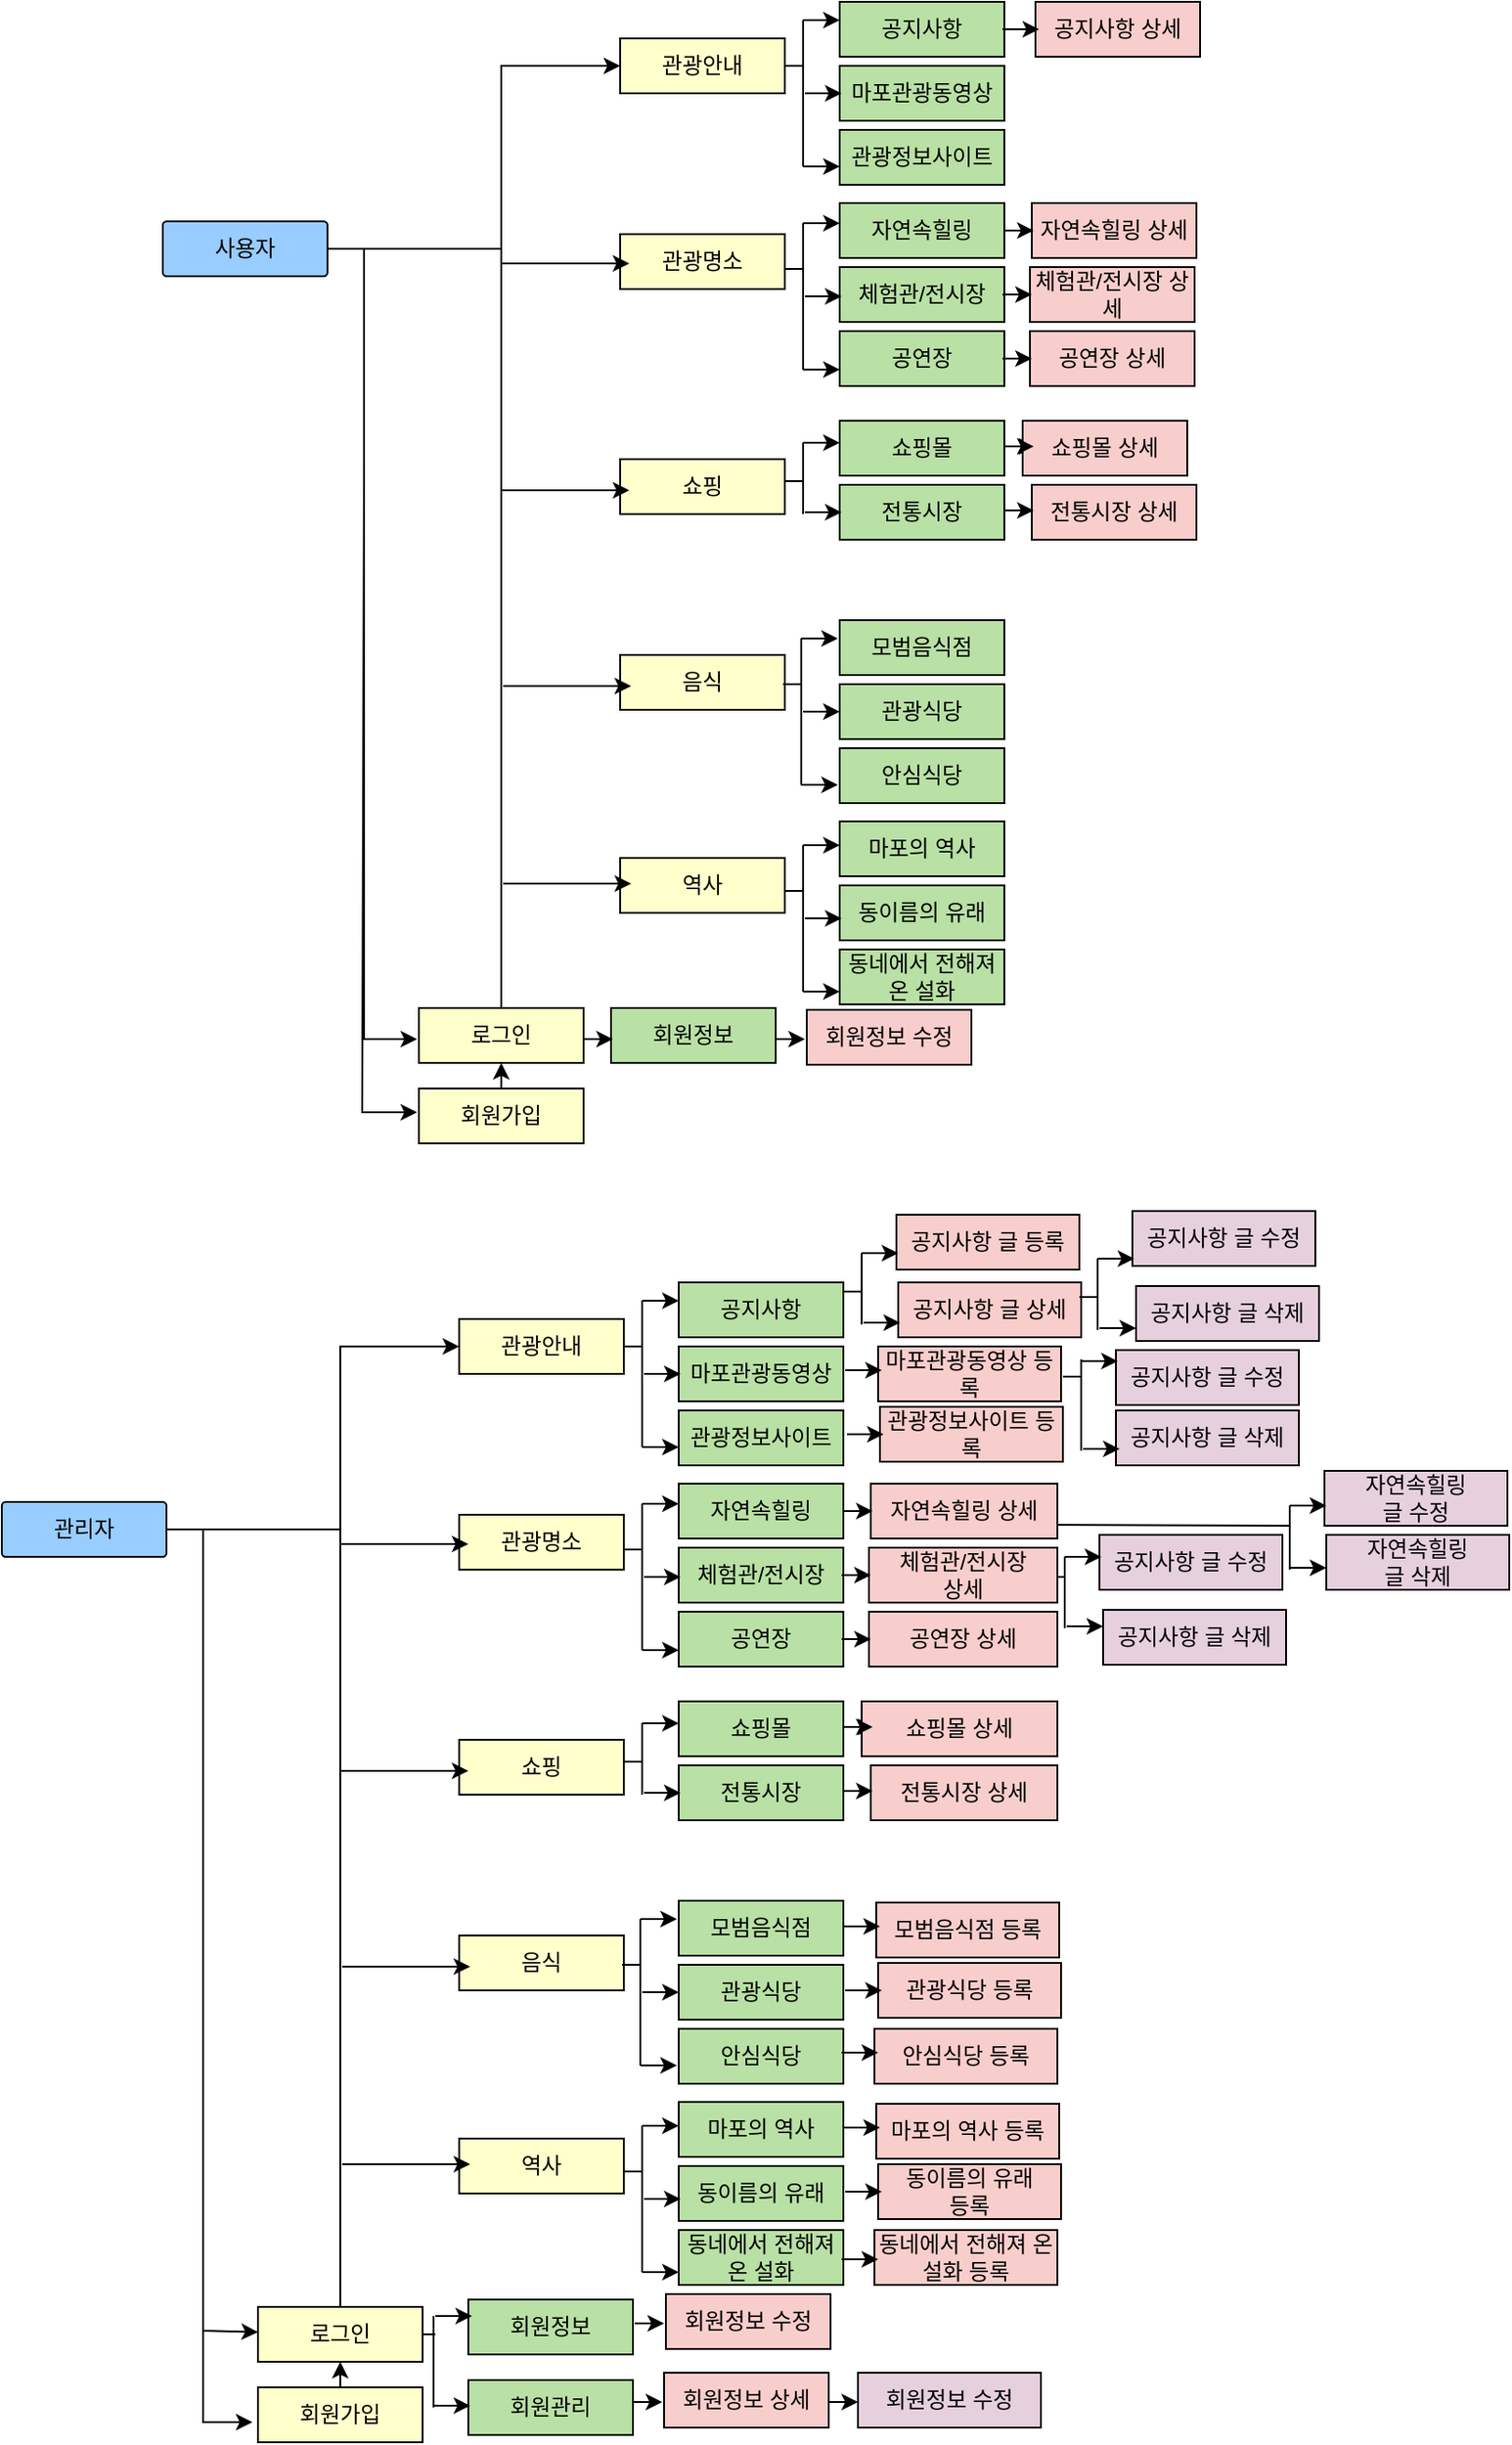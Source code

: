 <mxfile version="20.5.1" type="github">
  <diagram id="kgpKYQtTHZ0yAKxKKP6v" name="Page-1">
    <mxGraphModel dx="1662" dy="762" grid="1" gridSize="10" guides="1" tooltips="1" connect="1" arrows="1" fold="1" page="1" pageScale="1" pageWidth="850" pageHeight="1100" math="0" shadow="0">
      <root>
        <mxCell id="0" />
        <mxCell id="1" parent="0" />
        <mxCell id="wglulsc01303XSao3uGZ-1" value="사용자" style="rounded=1;whiteSpace=wrap;html=1;fillColor=#99CCFF;arcSize=7;" vertex="1" parent="1">
          <mxGeometry x="101" y="173" width="90" height="30" as="geometry" />
        </mxCell>
        <mxCell id="wglulsc01303XSao3uGZ-2" value="로그인" style="rounded=0;whiteSpace=wrap;html=1;fillColor=#FFFFCC;" vertex="1" parent="1">
          <mxGeometry x="241" y="603" width="90" height="30" as="geometry" />
        </mxCell>
        <mxCell id="wglulsc01303XSao3uGZ-3" value="회원가입" style="rounded=0;whiteSpace=wrap;html=1;fillColor=#FFFFCC;" vertex="1" parent="1">
          <mxGeometry x="241" y="647" width="90" height="30" as="geometry" />
        </mxCell>
        <mxCell id="wglulsc01303XSao3uGZ-4" value="관광안내" style="rounded=0;whiteSpace=wrap;html=1;fillColor=#FFFFCC;" vertex="1" parent="1">
          <mxGeometry x="351" y="73" width="90" height="30" as="geometry" />
        </mxCell>
        <mxCell id="wglulsc01303XSao3uGZ-5" value="관광명소" style="rounded=0;whiteSpace=wrap;html=1;fillColor=#FFFFCC;" vertex="1" parent="1">
          <mxGeometry x="351" y="180" width="90" height="30" as="geometry" />
        </mxCell>
        <mxCell id="wglulsc01303XSao3uGZ-6" value="쇼핑" style="rounded=0;whiteSpace=wrap;html=1;fillColor=#FFFFCC;" vertex="1" parent="1">
          <mxGeometry x="351" y="303" width="90" height="30" as="geometry" />
        </mxCell>
        <mxCell id="wglulsc01303XSao3uGZ-7" value="음식" style="rounded=0;whiteSpace=wrap;html=1;fillColor=#FFFFCC;" vertex="1" parent="1">
          <mxGeometry x="351" y="410" width="90" height="30" as="geometry" />
        </mxCell>
        <mxCell id="wglulsc01303XSao3uGZ-8" value="역사" style="rounded=0;whiteSpace=wrap;html=1;fillColor=#FFFFCC;" vertex="1" parent="1">
          <mxGeometry x="351" y="521" width="90" height="30" as="geometry" />
        </mxCell>
        <mxCell id="wglulsc01303XSao3uGZ-9" value="" style="endArrow=classic;html=1;rounded=0;exitX=1;exitY=0.5;exitDx=0;exitDy=0;" edge="1" parent="1" source="wglulsc01303XSao3uGZ-1">
          <mxGeometry width="50" height="50" relative="1" as="geometry">
            <mxPoint x="491" y="473" as="sourcePoint" />
            <mxPoint x="240" y="620" as="targetPoint" />
            <Array as="points">
              <mxPoint x="211" y="188" />
              <mxPoint x="211" y="620" />
            </Array>
          </mxGeometry>
        </mxCell>
        <mxCell id="wglulsc01303XSao3uGZ-10" value="" style="endArrow=classic;html=1;rounded=0;" edge="1" parent="1">
          <mxGeometry width="50" height="50" relative="1" as="geometry">
            <mxPoint x="211" y="303" as="sourcePoint" />
            <mxPoint x="240" y="660" as="targetPoint" />
            <Array as="points">
              <mxPoint x="210" y="660" />
            </Array>
          </mxGeometry>
        </mxCell>
        <mxCell id="wglulsc01303XSao3uGZ-11" value="" style="endArrow=classic;html=1;rounded=0;exitX=0.5;exitY=0;exitDx=0;exitDy=0;entryX=0.5;entryY=1;entryDx=0;entryDy=0;" edge="1" parent="1" source="wglulsc01303XSao3uGZ-3" target="wglulsc01303XSao3uGZ-2">
          <mxGeometry width="50" height="50" relative="1" as="geometry">
            <mxPoint x="491" y="787" as="sourcePoint" />
            <mxPoint x="541" y="737" as="targetPoint" />
          </mxGeometry>
        </mxCell>
        <mxCell id="wglulsc01303XSao3uGZ-12" value="" style="endArrow=classic;html=1;rounded=0;exitX=0.5;exitY=0;exitDx=0;exitDy=0;entryX=0;entryY=0.5;entryDx=0;entryDy=0;" edge="1" parent="1" source="wglulsc01303XSao3uGZ-2" target="wglulsc01303XSao3uGZ-4">
          <mxGeometry width="50" height="50" relative="1" as="geometry">
            <mxPoint x="491" y="473" as="sourcePoint" />
            <mxPoint x="281" y="63" as="targetPoint" />
            <Array as="points">
              <mxPoint x="286" y="88" />
            </Array>
          </mxGeometry>
        </mxCell>
        <mxCell id="wglulsc01303XSao3uGZ-13" value="" style="endArrow=none;html=1;rounded=0;" edge="1" parent="1">
          <mxGeometry width="50" height="50" relative="1" as="geometry">
            <mxPoint x="206" y="188" as="sourcePoint" />
            <mxPoint x="286" y="188" as="targetPoint" />
          </mxGeometry>
        </mxCell>
        <mxCell id="wglulsc01303XSao3uGZ-14" value="" style="endArrow=classic;html=1;rounded=0;entryX=0;entryY=0.5;entryDx=0;entryDy=0;" edge="1" parent="1">
          <mxGeometry width="50" height="50" relative="1" as="geometry">
            <mxPoint x="286" y="196" as="sourcePoint" />
            <mxPoint x="356" y="196" as="targetPoint" />
          </mxGeometry>
        </mxCell>
        <mxCell id="wglulsc01303XSao3uGZ-15" value="" style="endArrow=classic;html=1;rounded=0;entryX=0;entryY=0.5;entryDx=0;entryDy=0;" edge="1" parent="1">
          <mxGeometry width="50" height="50" relative="1" as="geometry">
            <mxPoint x="286" y="320" as="sourcePoint" />
            <mxPoint x="356" y="320" as="targetPoint" />
          </mxGeometry>
        </mxCell>
        <mxCell id="wglulsc01303XSao3uGZ-16" value="" style="endArrow=classic;html=1;rounded=0;entryX=0;entryY=0.5;entryDx=0;entryDy=0;" edge="1" parent="1">
          <mxGeometry width="50" height="50" relative="1" as="geometry">
            <mxPoint x="287" y="427" as="sourcePoint" />
            <mxPoint x="357" y="427" as="targetPoint" />
          </mxGeometry>
        </mxCell>
        <mxCell id="wglulsc01303XSao3uGZ-17" value="" style="endArrow=classic;html=1;rounded=0;entryX=0;entryY=0.5;entryDx=0;entryDy=0;" edge="1" parent="1">
          <mxGeometry width="50" height="50" relative="1" as="geometry">
            <mxPoint x="287" y="535" as="sourcePoint" />
            <mxPoint x="357" y="535" as="targetPoint" />
          </mxGeometry>
        </mxCell>
        <mxCell id="wglulsc01303XSao3uGZ-18" value="공지사항" style="rounded=0;whiteSpace=wrap;html=1;fillColor=#B9E0A5;" vertex="1" parent="1">
          <mxGeometry x="471" y="53" width="90" height="30" as="geometry" />
        </mxCell>
        <mxCell id="wglulsc01303XSao3uGZ-19" value="마포관광동영상" style="rounded=0;whiteSpace=wrap;html=1;fillColor=#B9E0A5;" vertex="1" parent="1">
          <mxGeometry x="471" y="88" width="90" height="30" as="geometry" />
        </mxCell>
        <mxCell id="wglulsc01303XSao3uGZ-20" value="관광정보사이트" style="rounded=0;whiteSpace=wrap;html=1;fillColor=#B9E0A5;" vertex="1" parent="1">
          <mxGeometry x="471" y="123" width="90" height="30" as="geometry" />
        </mxCell>
        <mxCell id="wglulsc01303XSao3uGZ-21" value="공지사항 상세" style="rounded=0;whiteSpace=wrap;html=1;fillColor=#F8CECC;" vertex="1" parent="1">
          <mxGeometry x="578" y="53" width="90" height="30" as="geometry" />
        </mxCell>
        <mxCell id="wglulsc01303XSao3uGZ-24" value="자연속힐링" style="rounded=0;whiteSpace=wrap;html=1;fillColor=#B9E0A5;" vertex="1" parent="1">
          <mxGeometry x="471" y="163" width="90" height="30" as="geometry" />
        </mxCell>
        <mxCell id="wglulsc01303XSao3uGZ-25" value="체험관/전시장" style="rounded=0;whiteSpace=wrap;html=1;fillColor=#B9E0A5;" vertex="1" parent="1">
          <mxGeometry x="471" y="198" width="90" height="30" as="geometry" />
        </mxCell>
        <mxCell id="wglulsc01303XSao3uGZ-26" value="공연장" style="rounded=0;whiteSpace=wrap;html=1;fillColor=#B9E0A5;" vertex="1" parent="1">
          <mxGeometry x="471" y="233" width="90" height="30" as="geometry" />
        </mxCell>
        <mxCell id="wglulsc01303XSao3uGZ-27" value="자연속힐링 상세" style="rounded=0;whiteSpace=wrap;html=1;fillColor=#F8CECC;" vertex="1" parent="1">
          <mxGeometry x="576" y="163" width="90" height="30" as="geometry" />
        </mxCell>
        <mxCell id="wglulsc01303XSao3uGZ-28" value="쇼핑몰" style="rounded=0;whiteSpace=wrap;html=1;fillColor=#B9E0A5;" vertex="1" parent="1">
          <mxGeometry x="471" y="282" width="90" height="30" as="geometry" />
        </mxCell>
        <mxCell id="wglulsc01303XSao3uGZ-29" value="전통시장" style="rounded=0;whiteSpace=wrap;html=1;fillColor=#B9E0A5;" vertex="1" parent="1">
          <mxGeometry x="471" y="317" width="90" height="30" as="geometry" />
        </mxCell>
        <mxCell id="wglulsc01303XSao3uGZ-31" value="쇼핑몰 상세" style="rounded=0;whiteSpace=wrap;html=1;fillColor=#FFFFFF;" vertex="1" parent="1">
          <mxGeometry x="571" y="282" width="90" height="30" as="geometry" />
        </mxCell>
        <mxCell id="wglulsc01303XSao3uGZ-32" value="모범음식점" style="rounded=0;whiteSpace=wrap;html=1;fillColor=#B9E0A5;" vertex="1" parent="1">
          <mxGeometry x="471" y="391" width="90" height="30" as="geometry" />
        </mxCell>
        <mxCell id="wglulsc01303XSao3uGZ-33" value="관광식당" style="rounded=0;whiteSpace=wrap;html=1;fillColor=#B9E0A5;" vertex="1" parent="1">
          <mxGeometry x="471" y="426" width="90" height="30" as="geometry" />
        </mxCell>
        <mxCell id="wglulsc01303XSao3uGZ-34" value="안심식당" style="rounded=0;whiteSpace=wrap;html=1;fillColor=#B9E0A5;" vertex="1" parent="1">
          <mxGeometry x="471" y="461" width="90" height="30" as="geometry" />
        </mxCell>
        <mxCell id="wglulsc01303XSao3uGZ-36" value="마포의 역사" style="rounded=0;whiteSpace=wrap;html=1;fillColor=#B9E0A5;" vertex="1" parent="1">
          <mxGeometry x="471" y="501" width="90" height="30" as="geometry" />
        </mxCell>
        <mxCell id="wglulsc01303XSao3uGZ-37" value="동이름의 유래" style="rounded=0;whiteSpace=wrap;html=1;fillColor=#B9E0A5;" vertex="1" parent="1">
          <mxGeometry x="471" y="536" width="90" height="30" as="geometry" />
        </mxCell>
        <mxCell id="wglulsc01303XSao3uGZ-38" value="동네에서 전해져 온 설화" style="rounded=0;whiteSpace=wrap;html=1;fillColor=#B9E0A5;" vertex="1" parent="1">
          <mxGeometry x="471" y="571" width="90" height="30" as="geometry" />
        </mxCell>
        <mxCell id="wglulsc01303XSao3uGZ-40" value="전통시장 상세" style="rounded=0;whiteSpace=wrap;html=1;fillColor=#F8CECC;" vertex="1" parent="1">
          <mxGeometry x="576" y="317" width="90" height="30" as="geometry" />
        </mxCell>
        <mxCell id="wglulsc01303XSao3uGZ-41" value="체험관/전시장 상세" style="rounded=0;whiteSpace=wrap;html=1;fillColor=#F8CECC;" vertex="1" parent="1">
          <mxGeometry x="575" y="198" width="90" height="30" as="geometry" />
        </mxCell>
        <mxCell id="wglulsc01303XSao3uGZ-42" value="공연장 상세" style="rounded=0;whiteSpace=wrap;html=1;fillColor=#F8CECC;" vertex="1" parent="1">
          <mxGeometry x="575" y="233" width="90" height="30" as="geometry" />
        </mxCell>
        <mxCell id="wglulsc01303XSao3uGZ-45" value="" style="endArrow=none;html=1;rounded=0;exitX=1;exitY=0.5;exitDx=0;exitDy=0;" edge="1" parent="1" source="wglulsc01303XSao3uGZ-4">
          <mxGeometry width="50" height="50" relative="1" as="geometry">
            <mxPoint x="491" y="363" as="sourcePoint" />
            <mxPoint x="451" y="88" as="targetPoint" />
          </mxGeometry>
        </mxCell>
        <mxCell id="wglulsc01303XSao3uGZ-47" value="" style="endArrow=none;html=1;rounded=0;" edge="1" parent="1">
          <mxGeometry width="50" height="50" relative="1" as="geometry">
            <mxPoint x="451" y="63" as="sourcePoint" />
            <mxPoint x="451" y="143" as="targetPoint" />
          </mxGeometry>
        </mxCell>
        <mxCell id="wglulsc01303XSao3uGZ-48" value="" style="endArrow=classic;html=1;rounded=0;" edge="1" parent="1">
          <mxGeometry width="50" height="50" relative="1" as="geometry">
            <mxPoint x="451" y="63" as="sourcePoint" />
            <mxPoint x="471" y="63" as="targetPoint" />
          </mxGeometry>
        </mxCell>
        <mxCell id="wglulsc01303XSao3uGZ-49" value="" style="endArrow=classic;html=1;rounded=0;" edge="1" parent="1">
          <mxGeometry width="50" height="50" relative="1" as="geometry">
            <mxPoint x="452" y="103" as="sourcePoint" />
            <mxPoint x="472" y="103" as="targetPoint" />
          </mxGeometry>
        </mxCell>
        <mxCell id="wglulsc01303XSao3uGZ-50" value="" style="endArrow=classic;html=1;rounded=0;" edge="1" parent="1">
          <mxGeometry width="50" height="50" relative="1" as="geometry">
            <mxPoint x="451" y="143" as="sourcePoint" />
            <mxPoint x="471" y="143" as="targetPoint" />
          </mxGeometry>
        </mxCell>
        <mxCell id="wglulsc01303XSao3uGZ-51" value="" style="endArrow=none;html=1;rounded=0;exitX=1;exitY=0.5;exitDx=0;exitDy=0;" edge="1" parent="1">
          <mxGeometry width="50" height="50" relative="1" as="geometry">
            <mxPoint x="441" y="199" as="sourcePoint" />
            <mxPoint x="451" y="199" as="targetPoint" />
          </mxGeometry>
        </mxCell>
        <mxCell id="wglulsc01303XSao3uGZ-52" value="" style="endArrow=none;html=1;rounded=0;" edge="1" parent="1">
          <mxGeometry width="50" height="50" relative="1" as="geometry">
            <mxPoint x="451" y="174" as="sourcePoint" />
            <mxPoint x="451" y="254" as="targetPoint" />
          </mxGeometry>
        </mxCell>
        <mxCell id="wglulsc01303XSao3uGZ-53" value="" style="endArrow=classic;html=1;rounded=0;" edge="1" parent="1">
          <mxGeometry width="50" height="50" relative="1" as="geometry">
            <mxPoint x="451" y="174" as="sourcePoint" />
            <mxPoint x="471" y="174" as="targetPoint" />
          </mxGeometry>
        </mxCell>
        <mxCell id="wglulsc01303XSao3uGZ-54" value="" style="endArrow=classic;html=1;rounded=0;" edge="1" parent="1">
          <mxGeometry width="50" height="50" relative="1" as="geometry">
            <mxPoint x="452" y="214" as="sourcePoint" />
            <mxPoint x="472" y="214" as="targetPoint" />
          </mxGeometry>
        </mxCell>
        <mxCell id="wglulsc01303XSao3uGZ-55" value="" style="endArrow=classic;html=1;rounded=0;" edge="1" parent="1">
          <mxGeometry width="50" height="50" relative="1" as="geometry">
            <mxPoint x="451" y="254" as="sourcePoint" />
            <mxPoint x="471" y="254" as="targetPoint" />
          </mxGeometry>
        </mxCell>
        <mxCell id="wglulsc01303XSao3uGZ-57" value="" style="endArrow=none;html=1;rounded=0;" edge="1" parent="1">
          <mxGeometry width="50" height="50" relative="1" as="geometry">
            <mxPoint x="451" y="294" as="sourcePoint" />
            <mxPoint x="451" y="333" as="targetPoint" />
          </mxGeometry>
        </mxCell>
        <mxCell id="wglulsc01303XSao3uGZ-58" value="" style="endArrow=classic;html=1;rounded=0;" edge="1" parent="1">
          <mxGeometry width="50" height="50" relative="1" as="geometry">
            <mxPoint x="451" y="294" as="sourcePoint" />
            <mxPoint x="471" y="294" as="targetPoint" />
          </mxGeometry>
        </mxCell>
        <mxCell id="wglulsc01303XSao3uGZ-59" value="" style="endArrow=classic;html=1;rounded=0;" edge="1" parent="1">
          <mxGeometry width="50" height="50" relative="1" as="geometry">
            <mxPoint x="452" y="332" as="sourcePoint" />
            <mxPoint x="472" y="332" as="targetPoint" />
          </mxGeometry>
        </mxCell>
        <mxCell id="wglulsc01303XSao3uGZ-61" value="" style="endArrow=none;html=1;rounded=0;exitX=1;exitY=0.5;exitDx=0;exitDy=0;" edge="1" parent="1">
          <mxGeometry width="50" height="50" relative="1" as="geometry">
            <mxPoint x="440" y="426" as="sourcePoint" />
            <mxPoint x="450" y="426" as="targetPoint" />
          </mxGeometry>
        </mxCell>
        <mxCell id="wglulsc01303XSao3uGZ-62" value="" style="endArrow=none;html=1;rounded=0;" edge="1" parent="1">
          <mxGeometry width="50" height="50" relative="1" as="geometry">
            <mxPoint x="450" y="401" as="sourcePoint" />
            <mxPoint x="450" y="481" as="targetPoint" />
          </mxGeometry>
        </mxCell>
        <mxCell id="wglulsc01303XSao3uGZ-63" value="" style="endArrow=classic;html=1;rounded=0;" edge="1" parent="1">
          <mxGeometry width="50" height="50" relative="1" as="geometry">
            <mxPoint x="450" y="401" as="sourcePoint" />
            <mxPoint x="470" y="401" as="targetPoint" />
          </mxGeometry>
        </mxCell>
        <mxCell id="wglulsc01303XSao3uGZ-64" value="" style="endArrow=classic;html=1;rounded=0;" edge="1" parent="1">
          <mxGeometry width="50" height="50" relative="1" as="geometry">
            <mxPoint x="451" y="441" as="sourcePoint" />
            <mxPoint x="471" y="441" as="targetPoint" />
          </mxGeometry>
        </mxCell>
        <mxCell id="wglulsc01303XSao3uGZ-65" value="" style="endArrow=classic;html=1;rounded=0;" edge="1" parent="1">
          <mxGeometry width="50" height="50" relative="1" as="geometry">
            <mxPoint x="450" y="481" as="sourcePoint" />
            <mxPoint x="470" y="481" as="targetPoint" />
          </mxGeometry>
        </mxCell>
        <mxCell id="wglulsc01303XSao3uGZ-66" value="" style="endArrow=none;html=1;rounded=0;exitX=1;exitY=0.5;exitDx=0;exitDy=0;" edge="1" parent="1">
          <mxGeometry width="50" height="50" relative="1" as="geometry">
            <mxPoint x="441" y="539" as="sourcePoint" />
            <mxPoint x="451" y="539" as="targetPoint" />
          </mxGeometry>
        </mxCell>
        <mxCell id="wglulsc01303XSao3uGZ-67" value="" style="endArrow=none;html=1;rounded=0;" edge="1" parent="1">
          <mxGeometry width="50" height="50" relative="1" as="geometry">
            <mxPoint x="451" y="514" as="sourcePoint" />
            <mxPoint x="451" y="594" as="targetPoint" />
          </mxGeometry>
        </mxCell>
        <mxCell id="wglulsc01303XSao3uGZ-68" value="" style="endArrow=classic;html=1;rounded=0;" edge="1" parent="1">
          <mxGeometry width="50" height="50" relative="1" as="geometry">
            <mxPoint x="451" y="514" as="sourcePoint" />
            <mxPoint x="471" y="514" as="targetPoint" />
          </mxGeometry>
        </mxCell>
        <mxCell id="wglulsc01303XSao3uGZ-69" value="" style="endArrow=classic;html=1;rounded=0;" edge="1" parent="1">
          <mxGeometry width="50" height="50" relative="1" as="geometry">
            <mxPoint x="452" y="554" as="sourcePoint" />
            <mxPoint x="472" y="554" as="targetPoint" />
          </mxGeometry>
        </mxCell>
        <mxCell id="wglulsc01303XSao3uGZ-70" value="" style="endArrow=classic;html=1;rounded=0;" edge="1" parent="1">
          <mxGeometry width="50" height="50" relative="1" as="geometry">
            <mxPoint x="451" y="594" as="sourcePoint" />
            <mxPoint x="471" y="594" as="targetPoint" />
          </mxGeometry>
        </mxCell>
        <mxCell id="wglulsc01303XSao3uGZ-71" value="" style="endArrow=classic;html=1;rounded=0;" edge="1" parent="1">
          <mxGeometry width="50" height="50" relative="1" as="geometry">
            <mxPoint x="560" y="68" as="sourcePoint" />
            <mxPoint x="580" y="68" as="targetPoint" />
          </mxGeometry>
        </mxCell>
        <mxCell id="wglulsc01303XSao3uGZ-72" value="" style="endArrow=classic;html=1;rounded=0;" edge="1" parent="1">
          <mxGeometry width="50" height="50" relative="1" as="geometry">
            <mxPoint x="561" y="178" as="sourcePoint" />
            <mxPoint x="577" y="178" as="targetPoint" />
          </mxGeometry>
        </mxCell>
        <mxCell id="wglulsc01303XSao3uGZ-73" value="" style="endArrow=classic;html=1;rounded=0;" edge="1" parent="1">
          <mxGeometry width="50" height="50" relative="1" as="geometry">
            <mxPoint x="560" y="213" as="sourcePoint" />
            <mxPoint x="576" y="213" as="targetPoint" />
          </mxGeometry>
        </mxCell>
        <mxCell id="wglulsc01303XSao3uGZ-74" value="" style="endArrow=classic;html=1;rounded=0;" edge="1" parent="1">
          <mxGeometry width="50" height="50" relative="1" as="geometry">
            <mxPoint x="560" y="248" as="sourcePoint" />
            <mxPoint x="576" y="248" as="targetPoint" />
          </mxGeometry>
        </mxCell>
        <mxCell id="wglulsc01303XSao3uGZ-75" value="" style="endArrow=classic;html=1;rounded=0;" edge="1" parent="1">
          <mxGeometry width="50" height="50" relative="1" as="geometry">
            <mxPoint x="562" y="296" as="sourcePoint" />
            <mxPoint x="578" y="296" as="targetPoint" />
          </mxGeometry>
        </mxCell>
        <mxCell id="wglulsc01303XSao3uGZ-77" value="" style="endArrow=classic;html=1;rounded=0;" edge="1" parent="1">
          <mxGeometry width="50" height="50" relative="1" as="geometry">
            <mxPoint x="561" y="331" as="sourcePoint" />
            <mxPoint x="577" y="331" as="targetPoint" />
          </mxGeometry>
        </mxCell>
        <mxCell id="wglulsc01303XSao3uGZ-78" value="회원정보" style="rounded=0;whiteSpace=wrap;html=1;fillColor=#B9E0A5;" vertex="1" parent="1">
          <mxGeometry x="346" y="603" width="90" height="30" as="geometry" />
        </mxCell>
        <mxCell id="wglulsc01303XSao3uGZ-79" value="" style="endArrow=classic;html=1;rounded=0;" edge="1" parent="1">
          <mxGeometry width="50" height="50" relative="1" as="geometry">
            <mxPoint x="331" y="620" as="sourcePoint" />
            <mxPoint x="347" y="620" as="targetPoint" />
          </mxGeometry>
        </mxCell>
        <mxCell id="wglulsc01303XSao3uGZ-80" value="쇼핑몰 상세" style="whiteSpace=wrap;html=1;fillColor=#F8CECC;" vertex="1" parent="1">
          <mxGeometry x="571" y="282" width="90" height="30" as="geometry" />
        </mxCell>
        <mxCell id="wglulsc01303XSao3uGZ-82" value="" style="endArrow=none;html=1;rounded=0;exitX=1;exitY=0.5;exitDx=0;exitDy=0;" edge="1" parent="1">
          <mxGeometry width="50" height="50" relative="1" as="geometry">
            <mxPoint x="441" y="315" as="sourcePoint" />
            <mxPoint x="451" y="315" as="targetPoint" />
          </mxGeometry>
        </mxCell>
        <mxCell id="wglulsc01303XSao3uGZ-83" value="" style="endArrow=classic;html=1;rounded=0;" edge="1" parent="1">
          <mxGeometry width="50" height="50" relative="1" as="geometry">
            <mxPoint x="561" y="296" as="sourcePoint" />
            <mxPoint x="577" y="296" as="targetPoint" />
          </mxGeometry>
        </mxCell>
        <mxCell id="wglulsc01303XSao3uGZ-155" value="관리자" style="rounded=1;whiteSpace=wrap;html=1;fillColor=#99CCFF;arcSize=7;" vertex="1" parent="1">
          <mxGeometry x="13" y="873" width="90" height="30" as="geometry" />
        </mxCell>
        <mxCell id="wglulsc01303XSao3uGZ-156" value="로그인" style="rounded=0;whiteSpace=wrap;html=1;fillColor=#FFFFCC;" vertex="1" parent="1">
          <mxGeometry x="153" y="1313" width="90" height="30" as="geometry" />
        </mxCell>
        <mxCell id="wglulsc01303XSao3uGZ-157" value="회원가입" style="rounded=0;whiteSpace=wrap;html=1;fillColor=#FFFFCC;" vertex="1" parent="1">
          <mxGeometry x="153" y="1357" width="90" height="30" as="geometry" />
        </mxCell>
        <mxCell id="wglulsc01303XSao3uGZ-158" value="관광안내" style="rounded=0;whiteSpace=wrap;html=1;fillColor=#FFFFCC;" vertex="1" parent="1">
          <mxGeometry x="263" y="773" width="90" height="30" as="geometry" />
        </mxCell>
        <mxCell id="wglulsc01303XSao3uGZ-159" value="관광명소" style="rounded=0;whiteSpace=wrap;html=1;fillColor=#FFFFCC;" vertex="1" parent="1">
          <mxGeometry x="263" y="880" width="90" height="30" as="geometry" />
        </mxCell>
        <mxCell id="wglulsc01303XSao3uGZ-160" value="쇼핑" style="rounded=0;whiteSpace=wrap;html=1;fillColor=#FFFFCC;" vertex="1" parent="1">
          <mxGeometry x="263" y="1003" width="90" height="30" as="geometry" />
        </mxCell>
        <mxCell id="wglulsc01303XSao3uGZ-161" value="음식" style="rounded=0;whiteSpace=wrap;html=1;fillColor=#FFFFCC;" vertex="1" parent="1">
          <mxGeometry x="263" y="1110" width="90" height="30" as="geometry" />
        </mxCell>
        <mxCell id="wglulsc01303XSao3uGZ-162" value="역사" style="rounded=0;whiteSpace=wrap;html=1;fillColor=#FFFFCC;" vertex="1" parent="1">
          <mxGeometry x="263" y="1221" width="90" height="30" as="geometry" />
        </mxCell>
        <mxCell id="wglulsc01303XSao3uGZ-163" value="" style="endArrow=classic;html=1;rounded=0;exitX=1;exitY=0.5;exitDx=0;exitDy=0;" edge="1" parent="1" source="wglulsc01303XSao3uGZ-155" target="wglulsc01303XSao3uGZ-156">
          <mxGeometry width="50" height="50" relative="1" as="geometry">
            <mxPoint x="403" y="1173" as="sourcePoint" />
            <mxPoint x="163" y="953" as="targetPoint" />
            <Array as="points">
              <mxPoint x="123" y="888" />
              <mxPoint x="123" y="1326" />
            </Array>
          </mxGeometry>
        </mxCell>
        <mxCell id="wglulsc01303XSao3uGZ-164" value="" style="endArrow=classic;html=1;rounded=0;" edge="1" parent="1">
          <mxGeometry width="50" height="50" relative="1" as="geometry">
            <mxPoint x="123" y="1003" as="sourcePoint" />
            <mxPoint x="150" y="1376" as="targetPoint" />
            <Array as="points">
              <mxPoint x="123" y="1376" />
            </Array>
          </mxGeometry>
        </mxCell>
        <mxCell id="wglulsc01303XSao3uGZ-165" value="" style="endArrow=classic;html=1;rounded=0;exitX=0.5;exitY=0;exitDx=0;exitDy=0;entryX=0.5;entryY=1;entryDx=0;entryDy=0;" edge="1" parent="1" source="wglulsc01303XSao3uGZ-157" target="wglulsc01303XSao3uGZ-156">
          <mxGeometry width="50" height="50" relative="1" as="geometry">
            <mxPoint x="403" y="1497" as="sourcePoint" />
            <mxPoint x="453" y="1447" as="targetPoint" />
          </mxGeometry>
        </mxCell>
        <mxCell id="wglulsc01303XSao3uGZ-166" value="" style="endArrow=classic;html=1;rounded=0;exitX=0.5;exitY=0;exitDx=0;exitDy=0;entryX=0;entryY=0.5;entryDx=0;entryDy=0;" edge="1" parent="1" source="wglulsc01303XSao3uGZ-156" target="wglulsc01303XSao3uGZ-158">
          <mxGeometry width="50" height="50" relative="1" as="geometry">
            <mxPoint x="403" y="1173" as="sourcePoint" />
            <mxPoint x="193" y="763" as="targetPoint" />
            <Array as="points">
              <mxPoint x="198" y="788" />
            </Array>
          </mxGeometry>
        </mxCell>
        <mxCell id="wglulsc01303XSao3uGZ-167" value="" style="endArrow=none;html=1;rounded=0;" edge="1" parent="1">
          <mxGeometry width="50" height="50" relative="1" as="geometry">
            <mxPoint x="118" y="888" as="sourcePoint" />
            <mxPoint x="198" y="888" as="targetPoint" />
          </mxGeometry>
        </mxCell>
        <mxCell id="wglulsc01303XSao3uGZ-168" value="" style="endArrow=classic;html=1;rounded=0;entryX=0;entryY=0.5;entryDx=0;entryDy=0;" edge="1" parent="1">
          <mxGeometry width="50" height="50" relative="1" as="geometry">
            <mxPoint x="198" y="896" as="sourcePoint" />
            <mxPoint x="268" y="896" as="targetPoint" />
          </mxGeometry>
        </mxCell>
        <mxCell id="wglulsc01303XSao3uGZ-169" value="" style="endArrow=classic;html=1;rounded=0;entryX=0;entryY=0.5;entryDx=0;entryDy=0;" edge="1" parent="1">
          <mxGeometry width="50" height="50" relative="1" as="geometry">
            <mxPoint x="198" y="1020" as="sourcePoint" />
            <mxPoint x="268" y="1020" as="targetPoint" />
          </mxGeometry>
        </mxCell>
        <mxCell id="wglulsc01303XSao3uGZ-170" value="" style="endArrow=classic;html=1;rounded=0;entryX=0;entryY=0.5;entryDx=0;entryDy=0;" edge="1" parent="1">
          <mxGeometry width="50" height="50" relative="1" as="geometry">
            <mxPoint x="199" y="1127" as="sourcePoint" />
            <mxPoint x="269" y="1127" as="targetPoint" />
          </mxGeometry>
        </mxCell>
        <mxCell id="wglulsc01303XSao3uGZ-171" value="" style="endArrow=classic;html=1;rounded=0;entryX=0;entryY=0.5;entryDx=0;entryDy=0;" edge="1" parent="1">
          <mxGeometry width="50" height="50" relative="1" as="geometry">
            <mxPoint x="199" y="1235" as="sourcePoint" />
            <mxPoint x="269" y="1235" as="targetPoint" />
          </mxGeometry>
        </mxCell>
        <mxCell id="wglulsc01303XSao3uGZ-172" value="공지사항" style="rounded=0;whiteSpace=wrap;html=1;fillColor=#B9E0A5;" vertex="1" parent="1">
          <mxGeometry x="383" y="753" width="90" height="30" as="geometry" />
        </mxCell>
        <mxCell id="wglulsc01303XSao3uGZ-173" value="마포관광동영상" style="rounded=0;whiteSpace=wrap;html=1;fillColor=#B9E0A5;" vertex="1" parent="1">
          <mxGeometry x="383" y="788" width="90" height="30" as="geometry" />
        </mxCell>
        <mxCell id="wglulsc01303XSao3uGZ-174" value="관광정보사이트" style="rounded=0;whiteSpace=wrap;html=1;fillColor=#B9E0A5;" vertex="1" parent="1">
          <mxGeometry x="383" y="823" width="90" height="30" as="geometry" />
        </mxCell>
        <mxCell id="wglulsc01303XSao3uGZ-175" value="공지사항 글 상세" style="rounded=0;whiteSpace=wrap;html=1;fillColor=#F8CECC;" vertex="1" parent="1">
          <mxGeometry x="503" y="753" width="100" height="30" as="geometry" />
        </mxCell>
        <mxCell id="wglulsc01303XSao3uGZ-176" value="자연속힐링" style="rounded=0;whiteSpace=wrap;html=1;fillColor=#B9E0A5;" vertex="1" parent="1">
          <mxGeometry x="383" y="863" width="90" height="30" as="geometry" />
        </mxCell>
        <mxCell id="wglulsc01303XSao3uGZ-177" value="체험관/전시장" style="rounded=0;whiteSpace=wrap;html=1;fillColor=#B9E0A5;" vertex="1" parent="1">
          <mxGeometry x="383" y="898" width="90" height="30" as="geometry" />
        </mxCell>
        <mxCell id="wglulsc01303XSao3uGZ-178" value="공연장" style="rounded=0;whiteSpace=wrap;html=1;fillColor=#B9E0A5;" vertex="1" parent="1">
          <mxGeometry x="383" y="933" width="90" height="30" as="geometry" />
        </mxCell>
        <mxCell id="wglulsc01303XSao3uGZ-179" value="자연속힐링 상세" style="rounded=0;whiteSpace=wrap;html=1;fillColor=#F8CECC;" vertex="1" parent="1">
          <mxGeometry x="488" y="863" width="102" height="30" as="geometry" />
        </mxCell>
        <mxCell id="wglulsc01303XSao3uGZ-180" value="쇼핑몰" style="rounded=0;whiteSpace=wrap;html=1;fillColor=#B9E0A5;" vertex="1" parent="1">
          <mxGeometry x="383" y="982" width="90" height="30" as="geometry" />
        </mxCell>
        <mxCell id="wglulsc01303XSao3uGZ-181" value="전통시장" style="rounded=0;whiteSpace=wrap;html=1;fillColor=#B9E0A5;" vertex="1" parent="1">
          <mxGeometry x="383" y="1017" width="90" height="30" as="geometry" />
        </mxCell>
        <mxCell id="wglulsc01303XSao3uGZ-182" value="쇼핑몰 상세" style="rounded=0;whiteSpace=wrap;html=1;fillColor=#FFFFFF;" vertex="1" parent="1">
          <mxGeometry x="483" y="982" width="90" height="30" as="geometry" />
        </mxCell>
        <mxCell id="wglulsc01303XSao3uGZ-183" value="모범음식점" style="rounded=0;whiteSpace=wrap;html=1;fillColor=#B9E0A5;" vertex="1" parent="1">
          <mxGeometry x="383" y="1091" width="90" height="30" as="geometry" />
        </mxCell>
        <mxCell id="wglulsc01303XSao3uGZ-184" value="관광식당" style="rounded=0;whiteSpace=wrap;html=1;fillColor=#B9E0A5;" vertex="1" parent="1">
          <mxGeometry x="383" y="1126" width="90" height="30" as="geometry" />
        </mxCell>
        <mxCell id="wglulsc01303XSao3uGZ-185" value="안심식당" style="rounded=0;whiteSpace=wrap;html=1;fillColor=#B9E0A5;" vertex="1" parent="1">
          <mxGeometry x="383" y="1161" width="90" height="30" as="geometry" />
        </mxCell>
        <mxCell id="wglulsc01303XSao3uGZ-186" value="마포의 역사" style="rounded=0;whiteSpace=wrap;html=1;fillColor=#B9E0A5;" vertex="1" parent="1">
          <mxGeometry x="383" y="1201" width="90" height="30" as="geometry" />
        </mxCell>
        <mxCell id="wglulsc01303XSao3uGZ-187" value="동이름의 유래" style="rounded=0;whiteSpace=wrap;html=1;fillColor=#B9E0A5;" vertex="1" parent="1">
          <mxGeometry x="383" y="1236" width="90" height="30" as="geometry" />
        </mxCell>
        <mxCell id="wglulsc01303XSao3uGZ-188" value="동네에서 전해져 온 설화" style="rounded=0;whiteSpace=wrap;html=1;fillColor=#B9E0A5;" vertex="1" parent="1">
          <mxGeometry x="383" y="1271" width="90" height="30" as="geometry" />
        </mxCell>
        <mxCell id="wglulsc01303XSao3uGZ-189" value="전통시장 상세" style="rounded=0;whiteSpace=wrap;html=1;fillColor=#F8CECC;" vertex="1" parent="1">
          <mxGeometry x="488" y="1017" width="102" height="30" as="geometry" />
        </mxCell>
        <mxCell id="wglulsc01303XSao3uGZ-190" value="체험관/전시장 &lt;br&gt;상세" style="rounded=0;whiteSpace=wrap;html=1;fillColor=#F8CECC;" vertex="1" parent="1">
          <mxGeometry x="487" y="898" width="103" height="30" as="geometry" />
        </mxCell>
        <mxCell id="wglulsc01303XSao3uGZ-191" value="공연장 상세" style="rounded=0;whiteSpace=wrap;html=1;fillColor=#F8CECC;" vertex="1" parent="1">
          <mxGeometry x="487" y="933" width="103" height="30" as="geometry" />
        </mxCell>
        <mxCell id="wglulsc01303XSao3uGZ-192" value="" style="endArrow=none;html=1;rounded=0;exitX=1;exitY=0.5;exitDx=0;exitDy=0;" edge="1" parent="1" source="wglulsc01303XSao3uGZ-158">
          <mxGeometry width="50" height="50" relative="1" as="geometry">
            <mxPoint x="403" y="1063" as="sourcePoint" />
            <mxPoint x="363" y="788" as="targetPoint" />
          </mxGeometry>
        </mxCell>
        <mxCell id="wglulsc01303XSao3uGZ-193" value="" style="endArrow=none;html=1;rounded=0;" edge="1" parent="1">
          <mxGeometry width="50" height="50" relative="1" as="geometry">
            <mxPoint x="363" y="763" as="sourcePoint" />
            <mxPoint x="363" y="843" as="targetPoint" />
          </mxGeometry>
        </mxCell>
        <mxCell id="wglulsc01303XSao3uGZ-194" value="" style="endArrow=classic;html=1;rounded=0;" edge="1" parent="1">
          <mxGeometry width="50" height="50" relative="1" as="geometry">
            <mxPoint x="363" y="763" as="sourcePoint" />
            <mxPoint x="383" y="763" as="targetPoint" />
          </mxGeometry>
        </mxCell>
        <mxCell id="wglulsc01303XSao3uGZ-195" value="" style="endArrow=classic;html=1;rounded=0;" edge="1" parent="1">
          <mxGeometry width="50" height="50" relative="1" as="geometry">
            <mxPoint x="364" y="803" as="sourcePoint" />
            <mxPoint x="384" y="803" as="targetPoint" />
          </mxGeometry>
        </mxCell>
        <mxCell id="wglulsc01303XSao3uGZ-196" value="" style="endArrow=classic;html=1;rounded=0;" edge="1" parent="1">
          <mxGeometry width="50" height="50" relative="1" as="geometry">
            <mxPoint x="363" y="843" as="sourcePoint" />
            <mxPoint x="383" y="843" as="targetPoint" />
          </mxGeometry>
        </mxCell>
        <mxCell id="wglulsc01303XSao3uGZ-197" value="" style="endArrow=none;html=1;rounded=0;exitX=1;exitY=0.5;exitDx=0;exitDy=0;" edge="1" parent="1">
          <mxGeometry width="50" height="50" relative="1" as="geometry">
            <mxPoint x="353" y="899" as="sourcePoint" />
            <mxPoint x="363" y="899" as="targetPoint" />
          </mxGeometry>
        </mxCell>
        <mxCell id="wglulsc01303XSao3uGZ-198" value="" style="endArrow=none;html=1;rounded=0;" edge="1" parent="1">
          <mxGeometry width="50" height="50" relative="1" as="geometry">
            <mxPoint x="363" y="874" as="sourcePoint" />
            <mxPoint x="363" y="954" as="targetPoint" />
          </mxGeometry>
        </mxCell>
        <mxCell id="wglulsc01303XSao3uGZ-199" value="" style="endArrow=classic;html=1;rounded=0;" edge="1" parent="1">
          <mxGeometry width="50" height="50" relative="1" as="geometry">
            <mxPoint x="363" y="874" as="sourcePoint" />
            <mxPoint x="383" y="874" as="targetPoint" />
          </mxGeometry>
        </mxCell>
        <mxCell id="wglulsc01303XSao3uGZ-200" value="" style="endArrow=classic;html=1;rounded=0;" edge="1" parent="1">
          <mxGeometry width="50" height="50" relative="1" as="geometry">
            <mxPoint x="364" y="914" as="sourcePoint" />
            <mxPoint x="384" y="914" as="targetPoint" />
          </mxGeometry>
        </mxCell>
        <mxCell id="wglulsc01303XSao3uGZ-201" value="" style="endArrow=classic;html=1;rounded=0;" edge="1" parent="1">
          <mxGeometry width="50" height="50" relative="1" as="geometry">
            <mxPoint x="363" y="954" as="sourcePoint" />
            <mxPoint x="383" y="954" as="targetPoint" />
          </mxGeometry>
        </mxCell>
        <mxCell id="wglulsc01303XSao3uGZ-202" value="" style="endArrow=none;html=1;rounded=0;" edge="1" parent="1">
          <mxGeometry width="50" height="50" relative="1" as="geometry">
            <mxPoint x="363" y="994" as="sourcePoint" />
            <mxPoint x="363" y="1033" as="targetPoint" />
          </mxGeometry>
        </mxCell>
        <mxCell id="wglulsc01303XSao3uGZ-203" value="" style="endArrow=classic;html=1;rounded=0;" edge="1" parent="1">
          <mxGeometry width="50" height="50" relative="1" as="geometry">
            <mxPoint x="363" y="994" as="sourcePoint" />
            <mxPoint x="383" y="994" as="targetPoint" />
          </mxGeometry>
        </mxCell>
        <mxCell id="wglulsc01303XSao3uGZ-204" value="" style="endArrow=classic;html=1;rounded=0;" edge="1" parent="1">
          <mxGeometry width="50" height="50" relative="1" as="geometry">
            <mxPoint x="364" y="1032" as="sourcePoint" />
            <mxPoint x="384" y="1032" as="targetPoint" />
          </mxGeometry>
        </mxCell>
        <mxCell id="wglulsc01303XSao3uGZ-205" value="" style="endArrow=none;html=1;rounded=0;exitX=1;exitY=0.5;exitDx=0;exitDy=0;" edge="1" parent="1">
          <mxGeometry width="50" height="50" relative="1" as="geometry">
            <mxPoint x="352" y="1126" as="sourcePoint" />
            <mxPoint x="362" y="1126" as="targetPoint" />
          </mxGeometry>
        </mxCell>
        <mxCell id="wglulsc01303XSao3uGZ-206" value="" style="endArrow=none;html=1;rounded=0;" edge="1" parent="1">
          <mxGeometry width="50" height="50" relative="1" as="geometry">
            <mxPoint x="362" y="1101" as="sourcePoint" />
            <mxPoint x="362" y="1181" as="targetPoint" />
          </mxGeometry>
        </mxCell>
        <mxCell id="wglulsc01303XSao3uGZ-207" value="" style="endArrow=classic;html=1;rounded=0;" edge="1" parent="1">
          <mxGeometry width="50" height="50" relative="1" as="geometry">
            <mxPoint x="362" y="1101" as="sourcePoint" />
            <mxPoint x="382" y="1101" as="targetPoint" />
          </mxGeometry>
        </mxCell>
        <mxCell id="wglulsc01303XSao3uGZ-208" value="" style="endArrow=classic;html=1;rounded=0;" edge="1" parent="1">
          <mxGeometry width="50" height="50" relative="1" as="geometry">
            <mxPoint x="363" y="1141" as="sourcePoint" />
            <mxPoint x="383" y="1141" as="targetPoint" />
          </mxGeometry>
        </mxCell>
        <mxCell id="wglulsc01303XSao3uGZ-209" value="" style="endArrow=classic;html=1;rounded=0;" edge="1" parent="1">
          <mxGeometry width="50" height="50" relative="1" as="geometry">
            <mxPoint x="362" y="1181" as="sourcePoint" />
            <mxPoint x="382" y="1181" as="targetPoint" />
          </mxGeometry>
        </mxCell>
        <mxCell id="wglulsc01303XSao3uGZ-210" value="" style="endArrow=none;html=1;rounded=0;exitX=1;exitY=0.5;exitDx=0;exitDy=0;" edge="1" parent="1">
          <mxGeometry width="50" height="50" relative="1" as="geometry">
            <mxPoint x="353" y="1239" as="sourcePoint" />
            <mxPoint x="363" y="1239" as="targetPoint" />
          </mxGeometry>
        </mxCell>
        <mxCell id="wglulsc01303XSao3uGZ-211" value="" style="endArrow=none;html=1;rounded=0;" edge="1" parent="1">
          <mxGeometry width="50" height="50" relative="1" as="geometry">
            <mxPoint x="363" y="1214" as="sourcePoint" />
            <mxPoint x="363" y="1294" as="targetPoint" />
          </mxGeometry>
        </mxCell>
        <mxCell id="wglulsc01303XSao3uGZ-212" value="" style="endArrow=classic;html=1;rounded=0;" edge="1" parent="1">
          <mxGeometry width="50" height="50" relative="1" as="geometry">
            <mxPoint x="363" y="1214" as="sourcePoint" />
            <mxPoint x="383" y="1214" as="targetPoint" />
          </mxGeometry>
        </mxCell>
        <mxCell id="wglulsc01303XSao3uGZ-213" value="" style="endArrow=classic;html=1;rounded=0;" edge="1" parent="1">
          <mxGeometry width="50" height="50" relative="1" as="geometry">
            <mxPoint x="364" y="1254" as="sourcePoint" />
            <mxPoint x="384" y="1254" as="targetPoint" />
          </mxGeometry>
        </mxCell>
        <mxCell id="wglulsc01303XSao3uGZ-214" value="" style="endArrow=classic;html=1;rounded=0;" edge="1" parent="1">
          <mxGeometry width="50" height="50" relative="1" as="geometry">
            <mxPoint x="363" y="1294" as="sourcePoint" />
            <mxPoint x="383" y="1294" as="targetPoint" />
          </mxGeometry>
        </mxCell>
        <mxCell id="wglulsc01303XSao3uGZ-216" value="" style="endArrow=classic;html=1;rounded=0;" edge="1" parent="1">
          <mxGeometry width="50" height="50" relative="1" as="geometry">
            <mxPoint x="473" y="878" as="sourcePoint" />
            <mxPoint x="489" y="878" as="targetPoint" />
          </mxGeometry>
        </mxCell>
        <mxCell id="wglulsc01303XSao3uGZ-217" value="" style="endArrow=classic;html=1;rounded=0;" edge="1" parent="1">
          <mxGeometry width="50" height="50" relative="1" as="geometry">
            <mxPoint x="472" y="913" as="sourcePoint" />
            <mxPoint x="488" y="913" as="targetPoint" />
          </mxGeometry>
        </mxCell>
        <mxCell id="wglulsc01303XSao3uGZ-218" value="" style="endArrow=classic;html=1;rounded=0;" edge="1" parent="1">
          <mxGeometry width="50" height="50" relative="1" as="geometry">
            <mxPoint x="472" y="948" as="sourcePoint" />
            <mxPoint x="488" y="948" as="targetPoint" />
          </mxGeometry>
        </mxCell>
        <mxCell id="wglulsc01303XSao3uGZ-219" value="" style="endArrow=classic;html=1;rounded=0;" edge="1" parent="1">
          <mxGeometry width="50" height="50" relative="1" as="geometry">
            <mxPoint x="474" y="996" as="sourcePoint" />
            <mxPoint x="490" y="996" as="targetPoint" />
          </mxGeometry>
        </mxCell>
        <mxCell id="wglulsc01303XSao3uGZ-220" value="" style="endArrow=classic;html=1;rounded=0;" edge="1" parent="1">
          <mxGeometry width="50" height="50" relative="1" as="geometry">
            <mxPoint x="473" y="1031" as="sourcePoint" />
            <mxPoint x="489" y="1031" as="targetPoint" />
          </mxGeometry>
        </mxCell>
        <mxCell id="wglulsc01303XSao3uGZ-221" value="회원정보" style="rounded=0;whiteSpace=wrap;html=1;fillColor=#B9E0A5;" vertex="1" parent="1">
          <mxGeometry x="268" y="1309" width="90" height="30" as="geometry" />
        </mxCell>
        <mxCell id="wglulsc01303XSao3uGZ-223" value="쇼핑몰 상세" style="whiteSpace=wrap;html=1;fillColor=#F8CECC;" vertex="1" parent="1">
          <mxGeometry x="483" y="982" width="107" height="30" as="geometry" />
        </mxCell>
        <mxCell id="wglulsc01303XSao3uGZ-224" value="" style="endArrow=none;html=1;rounded=0;exitX=1;exitY=0.5;exitDx=0;exitDy=0;" edge="1" parent="1">
          <mxGeometry width="50" height="50" relative="1" as="geometry">
            <mxPoint x="353" y="1015" as="sourcePoint" />
            <mxPoint x="363" y="1015" as="targetPoint" />
          </mxGeometry>
        </mxCell>
        <mxCell id="wglulsc01303XSao3uGZ-225" value="" style="endArrow=classic;html=1;rounded=0;" edge="1" parent="1">
          <mxGeometry width="50" height="50" relative="1" as="geometry">
            <mxPoint x="473" y="996" as="sourcePoint" />
            <mxPoint x="489" y="996" as="targetPoint" />
          </mxGeometry>
        </mxCell>
        <mxCell id="wglulsc01303XSao3uGZ-226" value="회원관리" style="rounded=0;whiteSpace=wrap;html=1;fillColor=#B9E0A5;" vertex="1" parent="1">
          <mxGeometry x="268" y="1353" width="90" height="30" as="geometry" />
        </mxCell>
        <mxCell id="wglulsc01303XSao3uGZ-227" value="" style="endArrow=none;html=1;rounded=0;exitX=1;exitY=0.5;exitDx=0;exitDy=0;" edge="1" parent="1" source="wglulsc01303XSao3uGZ-156">
          <mxGeometry width="50" height="50" relative="1" as="geometry">
            <mxPoint x="400" y="1098" as="sourcePoint" />
            <mxPoint x="250" y="1328" as="targetPoint" />
          </mxGeometry>
        </mxCell>
        <mxCell id="wglulsc01303XSao3uGZ-228" value="" style="endArrow=none;html=1;rounded=0;" edge="1" parent="1">
          <mxGeometry width="50" height="50" relative="1" as="geometry">
            <mxPoint x="249" y="1318" as="sourcePoint" />
            <mxPoint x="249" y="1368" as="targetPoint" />
          </mxGeometry>
        </mxCell>
        <mxCell id="wglulsc01303XSao3uGZ-229" value="" style="endArrow=classic;html=1;rounded=0;" edge="1" parent="1">
          <mxGeometry width="50" height="50" relative="1" as="geometry">
            <mxPoint x="250" y="1318" as="sourcePoint" />
            <mxPoint x="270" y="1318" as="targetPoint" />
          </mxGeometry>
        </mxCell>
        <mxCell id="wglulsc01303XSao3uGZ-231" value="회원정보 수정" style="rounded=0;whiteSpace=wrap;html=1;fillColor=#F8CECC;" vertex="1" parent="1">
          <mxGeometry x="453" y="604" width="90" height="30" as="geometry" />
        </mxCell>
        <mxCell id="wglulsc01303XSao3uGZ-232" value="" style="endArrow=classic;html=1;rounded=0;" edge="1" parent="1">
          <mxGeometry width="50" height="50" relative="1" as="geometry">
            <mxPoint x="436" y="620" as="sourcePoint" />
            <mxPoint x="452" y="620" as="targetPoint" />
          </mxGeometry>
        </mxCell>
        <mxCell id="wglulsc01303XSao3uGZ-233" value="" style="endArrow=classic;html=1;rounded=0;" edge="1" parent="1">
          <mxGeometry width="50" height="50" relative="1" as="geometry">
            <mxPoint x="249" y="1367" as="sourcePoint" />
            <mxPoint x="269" y="1367" as="targetPoint" />
          </mxGeometry>
        </mxCell>
        <mxCell id="wglulsc01303XSao3uGZ-234" value="회원정보 수정" style="rounded=0;whiteSpace=wrap;html=1;fillColor=#F8CECC;" vertex="1" parent="1">
          <mxGeometry x="376" y="1306" width="90" height="30" as="geometry" />
        </mxCell>
        <mxCell id="wglulsc01303XSao3uGZ-235" value="" style="endArrow=classic;html=1;rounded=0;" edge="1" parent="1">
          <mxGeometry width="50" height="50" relative="1" as="geometry">
            <mxPoint x="359" y="1322" as="sourcePoint" />
            <mxPoint x="375" y="1322" as="targetPoint" />
          </mxGeometry>
        </mxCell>
        <mxCell id="wglulsc01303XSao3uGZ-236" value="회원정보 상세" style="rounded=0;whiteSpace=wrap;html=1;fillColor=#F8CECC;" vertex="1" parent="1">
          <mxGeometry x="375" y="1349" width="90" height="30" as="geometry" />
        </mxCell>
        <mxCell id="wglulsc01303XSao3uGZ-237" value="" style="endArrow=classic;html=1;rounded=0;" edge="1" parent="1">
          <mxGeometry width="50" height="50" relative="1" as="geometry">
            <mxPoint x="358" y="1365" as="sourcePoint" />
            <mxPoint x="374" y="1365" as="targetPoint" />
          </mxGeometry>
        </mxCell>
        <mxCell id="wglulsc01303XSao3uGZ-238" value="공지사항 글 등록" style="rounded=0;whiteSpace=wrap;html=1;fillColor=#F8CECC;" vertex="1" parent="1">
          <mxGeometry x="502" y="716" width="100" height="30" as="geometry" />
        </mxCell>
        <mxCell id="wglulsc01303XSao3uGZ-239" value="마포관광동영상 등록" style="rounded=0;whiteSpace=wrap;html=1;fillColor=#F8CECC;" vertex="1" parent="1">
          <mxGeometry x="492" y="788" width="100" height="30" as="geometry" />
        </mxCell>
        <mxCell id="wglulsc01303XSao3uGZ-240" value="" style="endArrow=classic;html=1;rounded=0;" edge="1" parent="1">
          <mxGeometry width="50" height="50" relative="1" as="geometry">
            <mxPoint x="474" y="801" as="sourcePoint" />
            <mxPoint x="494" y="801" as="targetPoint" />
          </mxGeometry>
        </mxCell>
        <mxCell id="wglulsc01303XSao3uGZ-241" value="관광정보사이트 등록" style="rounded=0;whiteSpace=wrap;html=1;fillColor=#F8CECC;" vertex="1" parent="1">
          <mxGeometry x="493" y="821" width="100" height="30" as="geometry" />
        </mxCell>
        <mxCell id="wglulsc01303XSao3uGZ-242" value="" style="endArrow=classic;html=1;rounded=0;" edge="1" parent="1">
          <mxGeometry width="50" height="50" relative="1" as="geometry">
            <mxPoint x="475" y="836" as="sourcePoint" />
            <mxPoint x="495" y="836" as="targetPoint" />
          </mxGeometry>
        </mxCell>
        <mxCell id="wglulsc01303XSao3uGZ-243" value="공지사항 글 수정" style="rounded=0;whiteSpace=wrap;html=1;fillColor=#E6D0DE;" vertex="1" parent="1">
          <mxGeometry x="631" y="714" width="100" height="30" as="geometry" />
        </mxCell>
        <mxCell id="wglulsc01303XSao3uGZ-245" value="공지사항 글 삭제" style="rounded=0;whiteSpace=wrap;html=1;fillColor=#E6D0DE;" vertex="1" parent="1">
          <mxGeometry x="633" y="755" width="100" height="30" as="geometry" />
        </mxCell>
        <mxCell id="wglulsc01303XSao3uGZ-246" value="" style="endArrow=none;html=1;rounded=0;" edge="1" parent="1">
          <mxGeometry width="50" height="50" relative="1" as="geometry">
            <mxPoint x="483" y="737" as="sourcePoint" />
            <mxPoint x="483" y="776" as="targetPoint" />
          </mxGeometry>
        </mxCell>
        <mxCell id="wglulsc01303XSao3uGZ-247" value="" style="endArrow=classic;html=1;rounded=0;" edge="1" parent="1">
          <mxGeometry width="50" height="50" relative="1" as="geometry">
            <mxPoint x="483" y="737" as="sourcePoint" />
            <mxPoint x="503" y="737" as="targetPoint" />
          </mxGeometry>
        </mxCell>
        <mxCell id="wglulsc01303XSao3uGZ-248" value="" style="endArrow=classic;html=1;rounded=0;" edge="1" parent="1">
          <mxGeometry width="50" height="50" relative="1" as="geometry">
            <mxPoint x="484" y="775" as="sourcePoint" />
            <mxPoint x="504" y="775" as="targetPoint" />
          </mxGeometry>
        </mxCell>
        <mxCell id="wglulsc01303XSao3uGZ-249" value="" style="endArrow=none;html=1;rounded=0;exitX=1;exitY=0.5;exitDx=0;exitDy=0;" edge="1" parent="1">
          <mxGeometry width="50" height="50" relative="1" as="geometry">
            <mxPoint x="473" y="758" as="sourcePoint" />
            <mxPoint x="483" y="758" as="targetPoint" />
          </mxGeometry>
        </mxCell>
        <mxCell id="wglulsc01303XSao3uGZ-250" value="" style="endArrow=none;html=1;rounded=0;" edge="1" parent="1">
          <mxGeometry width="50" height="50" relative="1" as="geometry">
            <mxPoint x="612" y="740" as="sourcePoint" />
            <mxPoint x="612" y="779" as="targetPoint" />
          </mxGeometry>
        </mxCell>
        <mxCell id="wglulsc01303XSao3uGZ-251" value="" style="endArrow=classic;html=1;rounded=0;" edge="1" parent="1">
          <mxGeometry width="50" height="50" relative="1" as="geometry">
            <mxPoint x="612" y="740" as="sourcePoint" />
            <mxPoint x="632" y="740" as="targetPoint" />
          </mxGeometry>
        </mxCell>
        <mxCell id="wglulsc01303XSao3uGZ-252" value="" style="endArrow=classic;html=1;rounded=0;" edge="1" parent="1">
          <mxGeometry width="50" height="50" relative="1" as="geometry">
            <mxPoint x="613" y="778" as="sourcePoint" />
            <mxPoint x="633" y="778" as="targetPoint" />
          </mxGeometry>
        </mxCell>
        <mxCell id="wglulsc01303XSao3uGZ-253" value="" style="endArrow=none;html=1;rounded=0;exitX=1;exitY=0.5;exitDx=0;exitDy=0;" edge="1" parent="1">
          <mxGeometry width="50" height="50" relative="1" as="geometry">
            <mxPoint x="602" y="761" as="sourcePoint" />
            <mxPoint x="612" y="761" as="targetPoint" />
          </mxGeometry>
        </mxCell>
        <mxCell id="wglulsc01303XSao3uGZ-254" value="공지사항 글 수정" style="rounded=0;whiteSpace=wrap;html=1;fillColor=#E6D0DE;" vertex="1" parent="1">
          <mxGeometry x="622" y="790" width="100" height="30" as="geometry" />
        </mxCell>
        <mxCell id="wglulsc01303XSao3uGZ-255" value="공지사항 글 삭제" style="rounded=0;whiteSpace=wrap;html=1;fillColor=#E6D0DE;" vertex="1" parent="1">
          <mxGeometry x="622" y="823" width="100" height="30" as="geometry" />
        </mxCell>
        <mxCell id="wglulsc01303XSao3uGZ-256" value="" style="endArrow=none;html=1;rounded=0;" edge="1" parent="1">
          <mxGeometry width="50" height="50" relative="1" as="geometry">
            <mxPoint x="603" y="795" as="sourcePoint" />
            <mxPoint x="603" y="845" as="targetPoint" />
          </mxGeometry>
        </mxCell>
        <mxCell id="wglulsc01303XSao3uGZ-257" value="" style="endArrow=classic;html=1;rounded=0;" edge="1" parent="1">
          <mxGeometry width="50" height="50" relative="1" as="geometry">
            <mxPoint x="603" y="796" as="sourcePoint" />
            <mxPoint x="623" y="796" as="targetPoint" />
          </mxGeometry>
        </mxCell>
        <mxCell id="wglulsc01303XSao3uGZ-258" value="" style="endArrow=classic;html=1;rounded=0;" edge="1" parent="1">
          <mxGeometry width="50" height="50" relative="1" as="geometry">
            <mxPoint x="604" y="844" as="sourcePoint" />
            <mxPoint x="624" y="844" as="targetPoint" />
          </mxGeometry>
        </mxCell>
        <mxCell id="wglulsc01303XSao3uGZ-259" value="" style="endArrow=none;html=1;rounded=0;exitX=1;exitY=0.5;exitDx=0;exitDy=0;" edge="1" parent="1">
          <mxGeometry width="50" height="50" relative="1" as="geometry">
            <mxPoint x="593" y="804.5" as="sourcePoint" />
            <mxPoint x="603" y="804.5" as="targetPoint" />
          </mxGeometry>
        </mxCell>
        <mxCell id="wglulsc01303XSao3uGZ-262" value="모범음식점 등록" style="rounded=0;whiteSpace=wrap;html=1;fillColor=#F8CECC;" vertex="1" parent="1">
          <mxGeometry x="491" y="1092" width="100" height="30" as="geometry" />
        </mxCell>
        <mxCell id="wglulsc01303XSao3uGZ-263" value="" style="endArrow=classic;html=1;rounded=0;" edge="1" parent="1">
          <mxGeometry width="50" height="50" relative="1" as="geometry">
            <mxPoint x="473" y="1105" as="sourcePoint" />
            <mxPoint x="493" y="1105" as="targetPoint" />
          </mxGeometry>
        </mxCell>
        <mxCell id="wglulsc01303XSao3uGZ-264" value="관광식당 등록" style="rounded=0;whiteSpace=wrap;html=1;fillColor=#F8CECC;" vertex="1" parent="1">
          <mxGeometry x="492" y="1125" width="100" height="30" as="geometry" />
        </mxCell>
        <mxCell id="wglulsc01303XSao3uGZ-265" value="" style="endArrow=classic;html=1;rounded=0;" edge="1" parent="1">
          <mxGeometry width="50" height="50" relative="1" as="geometry">
            <mxPoint x="474" y="1140" as="sourcePoint" />
            <mxPoint x="494" y="1140" as="targetPoint" />
          </mxGeometry>
        </mxCell>
        <mxCell id="wglulsc01303XSao3uGZ-266" value="안심식당 등록" style="rounded=0;whiteSpace=wrap;html=1;fillColor=#F8CECC;" vertex="1" parent="1">
          <mxGeometry x="490" y="1161" width="100" height="30" as="geometry" />
        </mxCell>
        <mxCell id="wglulsc01303XSao3uGZ-267" value="" style="endArrow=classic;html=1;rounded=0;" edge="1" parent="1">
          <mxGeometry width="50" height="50" relative="1" as="geometry">
            <mxPoint x="472" y="1174" as="sourcePoint" />
            <mxPoint x="492" y="1174" as="targetPoint" />
          </mxGeometry>
        </mxCell>
        <mxCell id="wglulsc01303XSao3uGZ-268" value="마포의 역사 등록" style="rounded=0;whiteSpace=wrap;html=1;fillColor=#F8CECC;" vertex="1" parent="1">
          <mxGeometry x="491" y="1202" width="100" height="30" as="geometry" />
        </mxCell>
        <mxCell id="wglulsc01303XSao3uGZ-269" value="" style="endArrow=classic;html=1;rounded=0;" edge="1" parent="1">
          <mxGeometry width="50" height="50" relative="1" as="geometry">
            <mxPoint x="473" y="1215" as="sourcePoint" />
            <mxPoint x="493" y="1215" as="targetPoint" />
          </mxGeometry>
        </mxCell>
        <mxCell id="wglulsc01303XSao3uGZ-270" value="동이름의 유래 &lt;br&gt;등록" style="rounded=0;whiteSpace=wrap;html=1;fillColor=#F8CECC;" vertex="1" parent="1">
          <mxGeometry x="492" y="1235" width="100" height="30" as="geometry" />
        </mxCell>
        <mxCell id="wglulsc01303XSao3uGZ-271" value="" style="endArrow=classic;html=1;rounded=0;" edge="1" parent="1">
          <mxGeometry width="50" height="50" relative="1" as="geometry">
            <mxPoint x="474" y="1250" as="sourcePoint" />
            <mxPoint x="494" y="1250" as="targetPoint" />
          </mxGeometry>
        </mxCell>
        <mxCell id="wglulsc01303XSao3uGZ-272" value="동네에서 전해져 온 설화 등록" style="rounded=0;whiteSpace=wrap;html=1;fillColor=#F8CECC;" vertex="1" parent="1">
          <mxGeometry x="490" y="1271" width="100" height="30" as="geometry" />
        </mxCell>
        <mxCell id="wglulsc01303XSao3uGZ-274" value="" style="endArrow=classic;html=1;rounded=0;" edge="1" parent="1">
          <mxGeometry width="50" height="50" relative="1" as="geometry">
            <mxPoint x="472" y="1287" as="sourcePoint" />
            <mxPoint x="492" y="1287" as="targetPoint" />
          </mxGeometry>
        </mxCell>
        <mxCell id="wglulsc01303XSao3uGZ-275" value="회원정보 수정" style="rounded=0;whiteSpace=wrap;html=1;fillColor=#E6D0DE;" vertex="1" parent="1">
          <mxGeometry x="481" y="1349" width="100" height="30" as="geometry" />
        </mxCell>
        <mxCell id="wglulsc01303XSao3uGZ-276" value="" style="endArrow=classic;html=1;rounded=0;" edge="1" parent="1">
          <mxGeometry width="50" height="50" relative="1" as="geometry">
            <mxPoint x="465" y="1365" as="sourcePoint" />
            <mxPoint x="481" y="1365" as="targetPoint" />
          </mxGeometry>
        </mxCell>
        <mxCell id="wglulsc01303XSao3uGZ-277" value="자연속힐링 &lt;br&gt;글 수정" style="rounded=0;whiteSpace=wrap;html=1;fillColor=#E6D0DE;" vertex="1" parent="1">
          <mxGeometry x="736" y="856" width="100" height="30" as="geometry" />
        </mxCell>
        <mxCell id="wglulsc01303XSao3uGZ-278" value="자연속힐링 &lt;br&gt;글 삭제" style="rounded=0;whiteSpace=wrap;html=1;fillColor=#E6D0DE;" vertex="1" parent="1">
          <mxGeometry x="737" y="891" width="100" height="30" as="geometry" />
        </mxCell>
        <mxCell id="wglulsc01303XSao3uGZ-279" value="" style="endArrow=none;html=1;rounded=0;" edge="1" parent="1">
          <mxGeometry width="50" height="50" relative="1" as="geometry">
            <mxPoint x="717" y="875" as="sourcePoint" />
            <mxPoint x="717" y="910" as="targetPoint" />
            <Array as="points">
              <mxPoint x="717" y="893" />
            </Array>
          </mxGeometry>
        </mxCell>
        <mxCell id="wglulsc01303XSao3uGZ-280" value="" style="endArrow=classic;html=1;rounded=0;" edge="1" parent="1">
          <mxGeometry width="50" height="50" relative="1" as="geometry">
            <mxPoint x="717" y="875" as="sourcePoint" />
            <mxPoint x="737" y="875" as="targetPoint" />
          </mxGeometry>
        </mxCell>
        <mxCell id="wglulsc01303XSao3uGZ-281" value="" style="endArrow=classic;html=1;rounded=0;" edge="1" parent="1">
          <mxGeometry width="50" height="50" relative="1" as="geometry">
            <mxPoint x="717" y="909" as="sourcePoint" />
            <mxPoint x="737" y="909" as="targetPoint" />
          </mxGeometry>
        </mxCell>
        <mxCell id="wglulsc01303XSao3uGZ-282" value="" style="endArrow=none;html=1;rounded=0;exitX=1;exitY=0.75;exitDx=0;exitDy=0;" edge="1" parent="1" source="wglulsc01303XSao3uGZ-179">
          <mxGeometry width="50" height="50" relative="1" as="geometry">
            <mxPoint x="707" y="895" as="sourcePoint" />
            <mxPoint x="717" y="886" as="targetPoint" />
          </mxGeometry>
        </mxCell>
        <mxCell id="wglulsc01303XSao3uGZ-283" value="공지사항 글 수정" style="rounded=0;whiteSpace=wrap;html=1;fillColor=#E6D0DE;" vertex="1" parent="1">
          <mxGeometry x="613" y="891" width="100" height="30" as="geometry" />
        </mxCell>
        <mxCell id="wglulsc01303XSao3uGZ-284" value="공지사항 글 삭제" style="rounded=0;whiteSpace=wrap;html=1;fillColor=#E6D0DE;" vertex="1" parent="1">
          <mxGeometry x="615" y="932" width="100" height="30" as="geometry" />
        </mxCell>
        <mxCell id="wglulsc01303XSao3uGZ-285" value="" style="endArrow=none;html=1;rounded=0;" edge="1" parent="1">
          <mxGeometry width="50" height="50" relative="1" as="geometry">
            <mxPoint x="594" y="903" as="sourcePoint" />
            <mxPoint x="594" y="942" as="targetPoint" />
          </mxGeometry>
        </mxCell>
        <mxCell id="wglulsc01303XSao3uGZ-286" value="" style="endArrow=classic;html=1;rounded=0;" edge="1" parent="1">
          <mxGeometry width="50" height="50" relative="1" as="geometry">
            <mxPoint x="594" y="903" as="sourcePoint" />
            <mxPoint x="614" y="903" as="targetPoint" />
          </mxGeometry>
        </mxCell>
        <mxCell id="wglulsc01303XSao3uGZ-287" value="" style="endArrow=classic;html=1;rounded=0;" edge="1" parent="1">
          <mxGeometry width="50" height="50" relative="1" as="geometry">
            <mxPoint x="595" y="941" as="sourcePoint" />
            <mxPoint x="615" y="941" as="targetPoint" />
          </mxGeometry>
        </mxCell>
        <mxCell id="wglulsc01303XSao3uGZ-288" value="" style="endArrow=none;html=1;rounded=0;" edge="1" parent="1">
          <mxGeometry width="50" height="50" relative="1" as="geometry">
            <mxPoint x="590" y="914" as="sourcePoint" />
            <mxPoint x="594" y="914" as="targetPoint" />
          </mxGeometry>
        </mxCell>
      </root>
    </mxGraphModel>
  </diagram>
</mxfile>
